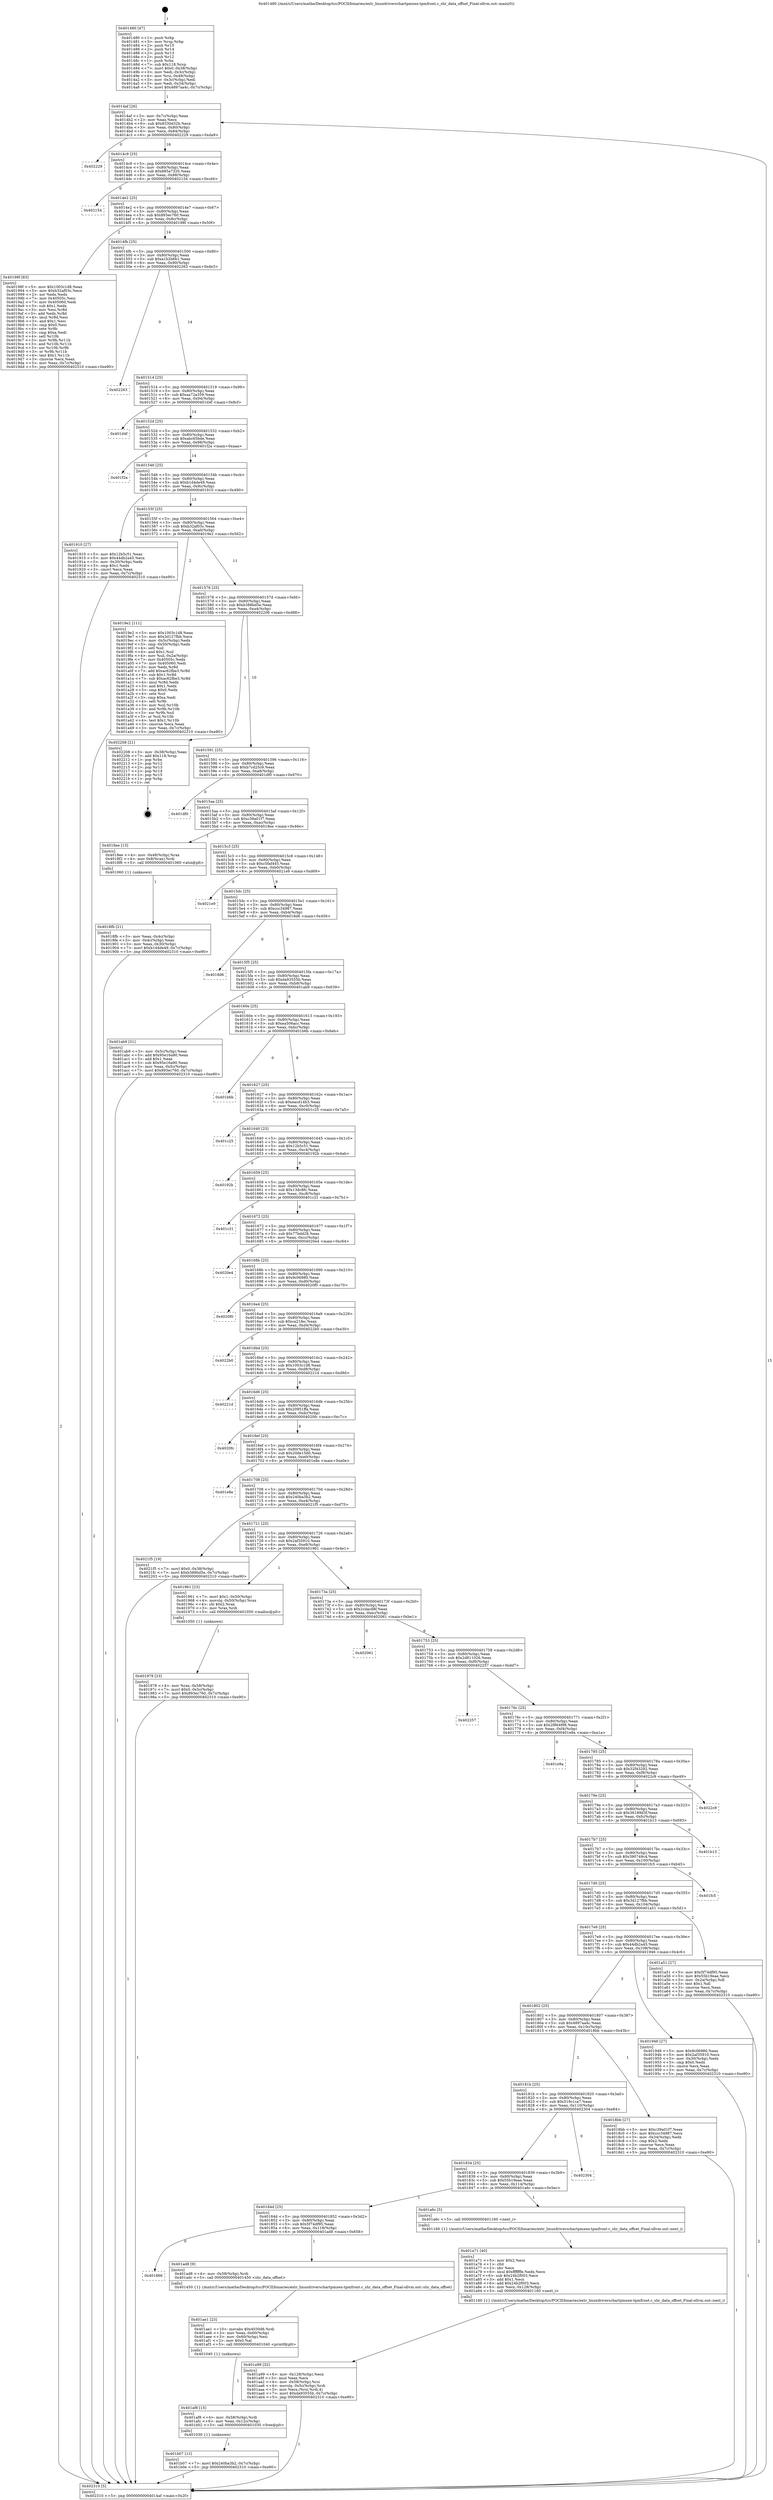 digraph "0x401480" {
  label = "0x401480 (/mnt/c/Users/mathe/Desktop/tcc/POCII/binaries/extr_linuxdriverschartpmxen-tpmfront.c_shr_data_offset_Final-ollvm.out::main(0))"
  labelloc = "t"
  node[shape=record]

  Entry [label="",width=0.3,height=0.3,shape=circle,fillcolor=black,style=filled]
  "0x4014af" [label="{
     0x4014af [26]\l
     | [instrs]\l
     &nbsp;&nbsp;0x4014af \<+3\>: mov -0x7c(%rbp),%eax\l
     &nbsp;&nbsp;0x4014b2 \<+2\>: mov %eax,%ecx\l
     &nbsp;&nbsp;0x4014b4 \<+6\>: sub $0x8330d32b,%ecx\l
     &nbsp;&nbsp;0x4014ba \<+3\>: mov %eax,-0x80(%rbp)\l
     &nbsp;&nbsp;0x4014bd \<+6\>: mov %ecx,-0x84(%rbp)\l
     &nbsp;&nbsp;0x4014c3 \<+6\>: je 0000000000402229 \<main+0xda9\>\l
  }"]
  "0x402229" [label="{
     0x402229\l
  }", style=dashed]
  "0x4014c9" [label="{
     0x4014c9 [25]\l
     | [instrs]\l
     &nbsp;&nbsp;0x4014c9 \<+5\>: jmp 00000000004014ce \<main+0x4e\>\l
     &nbsp;&nbsp;0x4014ce \<+3\>: mov -0x80(%rbp),%eax\l
     &nbsp;&nbsp;0x4014d1 \<+5\>: sub $0x885a7320,%eax\l
     &nbsp;&nbsp;0x4014d6 \<+6\>: mov %eax,-0x88(%rbp)\l
     &nbsp;&nbsp;0x4014dc \<+6\>: je 0000000000402154 \<main+0xcd4\>\l
  }"]
  Exit [label="",width=0.3,height=0.3,shape=circle,fillcolor=black,style=filled,peripheries=2]
  "0x402154" [label="{
     0x402154\l
  }", style=dashed]
  "0x4014e2" [label="{
     0x4014e2 [25]\l
     | [instrs]\l
     &nbsp;&nbsp;0x4014e2 \<+5\>: jmp 00000000004014e7 \<main+0x67\>\l
     &nbsp;&nbsp;0x4014e7 \<+3\>: mov -0x80(%rbp),%eax\l
     &nbsp;&nbsp;0x4014ea \<+5\>: sub $0x893ec760,%eax\l
     &nbsp;&nbsp;0x4014ef \<+6\>: mov %eax,-0x8c(%rbp)\l
     &nbsp;&nbsp;0x4014f5 \<+6\>: je 000000000040198f \<main+0x50f\>\l
  }"]
  "0x401b07" [label="{
     0x401b07 [12]\l
     | [instrs]\l
     &nbsp;&nbsp;0x401b07 \<+7\>: movl $0x240ba3b2,-0x7c(%rbp)\l
     &nbsp;&nbsp;0x401b0e \<+5\>: jmp 0000000000402310 \<main+0xe90\>\l
  }"]
  "0x40198f" [label="{
     0x40198f [83]\l
     | [instrs]\l
     &nbsp;&nbsp;0x40198f \<+5\>: mov $0x1003c1d8,%eax\l
     &nbsp;&nbsp;0x401994 \<+5\>: mov $0xb32af03c,%ecx\l
     &nbsp;&nbsp;0x401999 \<+2\>: xor %edx,%edx\l
     &nbsp;&nbsp;0x40199b \<+7\>: mov 0x40505c,%esi\l
     &nbsp;&nbsp;0x4019a2 \<+7\>: mov 0x405060,%edi\l
     &nbsp;&nbsp;0x4019a9 \<+3\>: sub $0x1,%edx\l
     &nbsp;&nbsp;0x4019ac \<+3\>: mov %esi,%r8d\l
     &nbsp;&nbsp;0x4019af \<+3\>: add %edx,%r8d\l
     &nbsp;&nbsp;0x4019b2 \<+4\>: imul %r8d,%esi\l
     &nbsp;&nbsp;0x4019b6 \<+3\>: and $0x1,%esi\l
     &nbsp;&nbsp;0x4019b9 \<+3\>: cmp $0x0,%esi\l
     &nbsp;&nbsp;0x4019bc \<+4\>: sete %r9b\l
     &nbsp;&nbsp;0x4019c0 \<+3\>: cmp $0xa,%edi\l
     &nbsp;&nbsp;0x4019c3 \<+4\>: setl %r10b\l
     &nbsp;&nbsp;0x4019c7 \<+3\>: mov %r9b,%r11b\l
     &nbsp;&nbsp;0x4019ca \<+3\>: and %r10b,%r11b\l
     &nbsp;&nbsp;0x4019cd \<+3\>: xor %r10b,%r9b\l
     &nbsp;&nbsp;0x4019d0 \<+3\>: or %r9b,%r11b\l
     &nbsp;&nbsp;0x4019d3 \<+4\>: test $0x1,%r11b\l
     &nbsp;&nbsp;0x4019d7 \<+3\>: cmovne %ecx,%eax\l
     &nbsp;&nbsp;0x4019da \<+3\>: mov %eax,-0x7c(%rbp)\l
     &nbsp;&nbsp;0x4019dd \<+5\>: jmp 0000000000402310 \<main+0xe90\>\l
  }"]
  "0x4014fb" [label="{
     0x4014fb [25]\l
     | [instrs]\l
     &nbsp;&nbsp;0x4014fb \<+5\>: jmp 0000000000401500 \<main+0x80\>\l
     &nbsp;&nbsp;0x401500 \<+3\>: mov -0x80(%rbp),%eax\l
     &nbsp;&nbsp;0x401503 \<+5\>: sub $0xa1b2b6b1,%eax\l
     &nbsp;&nbsp;0x401508 \<+6\>: mov %eax,-0x90(%rbp)\l
     &nbsp;&nbsp;0x40150e \<+6\>: je 0000000000402263 \<main+0xde3\>\l
  }"]
  "0x401af8" [label="{
     0x401af8 [15]\l
     | [instrs]\l
     &nbsp;&nbsp;0x401af8 \<+4\>: mov -0x58(%rbp),%rdi\l
     &nbsp;&nbsp;0x401afc \<+6\>: mov %eax,-0x12c(%rbp)\l
     &nbsp;&nbsp;0x401b02 \<+5\>: call 0000000000401030 \<free@plt\>\l
     | [calls]\l
     &nbsp;&nbsp;0x401030 \{1\} (unknown)\l
  }"]
  "0x402263" [label="{
     0x402263\l
  }", style=dashed]
  "0x401514" [label="{
     0x401514 [25]\l
     | [instrs]\l
     &nbsp;&nbsp;0x401514 \<+5\>: jmp 0000000000401519 \<main+0x99\>\l
     &nbsp;&nbsp;0x401519 \<+3\>: mov -0x80(%rbp),%eax\l
     &nbsp;&nbsp;0x40151c \<+5\>: sub $0xaa72a359,%eax\l
     &nbsp;&nbsp;0x401521 \<+6\>: mov %eax,-0x94(%rbp)\l
     &nbsp;&nbsp;0x401527 \<+6\>: je 0000000000401d4f \<main+0x8cf\>\l
  }"]
  "0x401ae1" [label="{
     0x401ae1 [23]\l
     | [instrs]\l
     &nbsp;&nbsp;0x401ae1 \<+10\>: movabs $0x4030d6,%rdi\l
     &nbsp;&nbsp;0x401aeb \<+3\>: mov %eax,-0x60(%rbp)\l
     &nbsp;&nbsp;0x401aee \<+3\>: mov -0x60(%rbp),%esi\l
     &nbsp;&nbsp;0x401af1 \<+2\>: mov $0x0,%al\l
     &nbsp;&nbsp;0x401af3 \<+5\>: call 0000000000401040 \<printf@plt\>\l
     | [calls]\l
     &nbsp;&nbsp;0x401040 \{1\} (unknown)\l
  }"]
  "0x401d4f" [label="{
     0x401d4f\l
  }", style=dashed]
  "0x40152d" [label="{
     0x40152d [25]\l
     | [instrs]\l
     &nbsp;&nbsp;0x40152d \<+5\>: jmp 0000000000401532 \<main+0xb2\>\l
     &nbsp;&nbsp;0x401532 \<+3\>: mov -0x80(%rbp),%eax\l
     &nbsp;&nbsp;0x401535 \<+5\>: sub $0xabc65bde,%eax\l
     &nbsp;&nbsp;0x40153a \<+6\>: mov %eax,-0x98(%rbp)\l
     &nbsp;&nbsp;0x401540 \<+6\>: je 0000000000401f2a \<main+0xaaa\>\l
  }"]
  "0x401866" [label="{
     0x401866\l
  }", style=dashed]
  "0x401f2a" [label="{
     0x401f2a\l
  }", style=dashed]
  "0x401546" [label="{
     0x401546 [25]\l
     | [instrs]\l
     &nbsp;&nbsp;0x401546 \<+5\>: jmp 000000000040154b \<main+0xcb\>\l
     &nbsp;&nbsp;0x40154b \<+3\>: mov -0x80(%rbp),%eax\l
     &nbsp;&nbsp;0x40154e \<+5\>: sub $0xb1d4de49,%eax\l
     &nbsp;&nbsp;0x401553 \<+6\>: mov %eax,-0x9c(%rbp)\l
     &nbsp;&nbsp;0x401559 \<+6\>: je 0000000000401910 \<main+0x490\>\l
  }"]
  "0x401ad8" [label="{
     0x401ad8 [9]\l
     | [instrs]\l
     &nbsp;&nbsp;0x401ad8 \<+4\>: mov -0x58(%rbp),%rdi\l
     &nbsp;&nbsp;0x401adc \<+5\>: call 0000000000401450 \<shr_data_offset\>\l
     | [calls]\l
     &nbsp;&nbsp;0x401450 \{1\} (/mnt/c/Users/mathe/Desktop/tcc/POCII/binaries/extr_linuxdriverschartpmxen-tpmfront.c_shr_data_offset_Final-ollvm.out::shr_data_offset)\l
  }"]
  "0x401910" [label="{
     0x401910 [27]\l
     | [instrs]\l
     &nbsp;&nbsp;0x401910 \<+5\>: mov $0x12b5c51,%eax\l
     &nbsp;&nbsp;0x401915 \<+5\>: mov $0x44db2a45,%ecx\l
     &nbsp;&nbsp;0x40191a \<+3\>: mov -0x30(%rbp),%edx\l
     &nbsp;&nbsp;0x40191d \<+3\>: cmp $0x1,%edx\l
     &nbsp;&nbsp;0x401920 \<+3\>: cmovl %ecx,%eax\l
     &nbsp;&nbsp;0x401923 \<+3\>: mov %eax,-0x7c(%rbp)\l
     &nbsp;&nbsp;0x401926 \<+5\>: jmp 0000000000402310 \<main+0xe90\>\l
  }"]
  "0x40155f" [label="{
     0x40155f [25]\l
     | [instrs]\l
     &nbsp;&nbsp;0x40155f \<+5\>: jmp 0000000000401564 \<main+0xe4\>\l
     &nbsp;&nbsp;0x401564 \<+3\>: mov -0x80(%rbp),%eax\l
     &nbsp;&nbsp;0x401567 \<+5\>: sub $0xb32af03c,%eax\l
     &nbsp;&nbsp;0x40156c \<+6\>: mov %eax,-0xa0(%rbp)\l
     &nbsp;&nbsp;0x401572 \<+6\>: je 00000000004019e2 \<main+0x562\>\l
  }"]
  "0x401a99" [label="{
     0x401a99 [32]\l
     | [instrs]\l
     &nbsp;&nbsp;0x401a99 \<+6\>: mov -0x128(%rbp),%ecx\l
     &nbsp;&nbsp;0x401a9f \<+3\>: imul %eax,%ecx\l
     &nbsp;&nbsp;0x401aa2 \<+4\>: mov -0x58(%rbp),%rsi\l
     &nbsp;&nbsp;0x401aa6 \<+4\>: movslq -0x5c(%rbp),%rdi\l
     &nbsp;&nbsp;0x401aaa \<+3\>: mov %ecx,(%rsi,%rdi,4)\l
     &nbsp;&nbsp;0x401aad \<+7\>: movl $0xda93555b,-0x7c(%rbp)\l
     &nbsp;&nbsp;0x401ab4 \<+5\>: jmp 0000000000402310 \<main+0xe90\>\l
  }"]
  "0x4019e2" [label="{
     0x4019e2 [111]\l
     | [instrs]\l
     &nbsp;&nbsp;0x4019e2 \<+5\>: mov $0x1003c1d8,%eax\l
     &nbsp;&nbsp;0x4019e7 \<+5\>: mov $0x3d127fbb,%ecx\l
     &nbsp;&nbsp;0x4019ec \<+3\>: mov -0x5c(%rbp),%edx\l
     &nbsp;&nbsp;0x4019ef \<+3\>: cmp -0x50(%rbp),%edx\l
     &nbsp;&nbsp;0x4019f2 \<+4\>: setl %sil\l
     &nbsp;&nbsp;0x4019f6 \<+4\>: and $0x1,%sil\l
     &nbsp;&nbsp;0x4019fa \<+4\>: mov %sil,-0x2a(%rbp)\l
     &nbsp;&nbsp;0x4019fe \<+7\>: mov 0x40505c,%edx\l
     &nbsp;&nbsp;0x401a05 \<+7\>: mov 0x405060,%edi\l
     &nbsp;&nbsp;0x401a0c \<+3\>: mov %edx,%r8d\l
     &nbsp;&nbsp;0x401a0f \<+7\>: add $0xac62fbe3,%r8d\l
     &nbsp;&nbsp;0x401a16 \<+4\>: sub $0x1,%r8d\l
     &nbsp;&nbsp;0x401a1a \<+7\>: sub $0xac62fbe3,%r8d\l
     &nbsp;&nbsp;0x401a21 \<+4\>: imul %r8d,%edx\l
     &nbsp;&nbsp;0x401a25 \<+3\>: and $0x1,%edx\l
     &nbsp;&nbsp;0x401a28 \<+3\>: cmp $0x0,%edx\l
     &nbsp;&nbsp;0x401a2b \<+4\>: sete %sil\l
     &nbsp;&nbsp;0x401a2f \<+3\>: cmp $0xa,%edi\l
     &nbsp;&nbsp;0x401a32 \<+4\>: setl %r9b\l
     &nbsp;&nbsp;0x401a36 \<+3\>: mov %sil,%r10b\l
     &nbsp;&nbsp;0x401a39 \<+3\>: and %r9b,%r10b\l
     &nbsp;&nbsp;0x401a3c \<+3\>: xor %r9b,%sil\l
     &nbsp;&nbsp;0x401a3f \<+3\>: or %sil,%r10b\l
     &nbsp;&nbsp;0x401a42 \<+4\>: test $0x1,%r10b\l
     &nbsp;&nbsp;0x401a46 \<+3\>: cmovne %ecx,%eax\l
     &nbsp;&nbsp;0x401a49 \<+3\>: mov %eax,-0x7c(%rbp)\l
     &nbsp;&nbsp;0x401a4c \<+5\>: jmp 0000000000402310 \<main+0xe90\>\l
  }"]
  "0x401578" [label="{
     0x401578 [25]\l
     | [instrs]\l
     &nbsp;&nbsp;0x401578 \<+5\>: jmp 000000000040157d \<main+0xfd\>\l
     &nbsp;&nbsp;0x40157d \<+3\>: mov -0x80(%rbp),%eax\l
     &nbsp;&nbsp;0x401580 \<+5\>: sub $0xb388bd5e,%eax\l
     &nbsp;&nbsp;0x401585 \<+6\>: mov %eax,-0xa4(%rbp)\l
     &nbsp;&nbsp;0x40158b \<+6\>: je 0000000000402208 \<main+0xd88\>\l
  }"]
  "0x401a71" [label="{
     0x401a71 [40]\l
     | [instrs]\l
     &nbsp;&nbsp;0x401a71 \<+5\>: mov $0x2,%ecx\l
     &nbsp;&nbsp;0x401a76 \<+1\>: cltd\l
     &nbsp;&nbsp;0x401a77 \<+2\>: idiv %ecx\l
     &nbsp;&nbsp;0x401a79 \<+6\>: imul $0xfffffffe,%edx,%ecx\l
     &nbsp;&nbsp;0x401a7f \<+6\>: sub $0x24b2f003,%ecx\l
     &nbsp;&nbsp;0x401a85 \<+3\>: add $0x1,%ecx\l
     &nbsp;&nbsp;0x401a88 \<+6\>: add $0x24b2f003,%ecx\l
     &nbsp;&nbsp;0x401a8e \<+6\>: mov %ecx,-0x128(%rbp)\l
     &nbsp;&nbsp;0x401a94 \<+5\>: call 0000000000401160 \<next_i\>\l
     | [calls]\l
     &nbsp;&nbsp;0x401160 \{1\} (/mnt/c/Users/mathe/Desktop/tcc/POCII/binaries/extr_linuxdriverschartpmxen-tpmfront.c_shr_data_offset_Final-ollvm.out::next_i)\l
  }"]
  "0x402208" [label="{
     0x402208 [21]\l
     | [instrs]\l
     &nbsp;&nbsp;0x402208 \<+3\>: mov -0x38(%rbp),%eax\l
     &nbsp;&nbsp;0x40220b \<+7\>: add $0x118,%rsp\l
     &nbsp;&nbsp;0x402212 \<+1\>: pop %rbx\l
     &nbsp;&nbsp;0x402213 \<+2\>: pop %r12\l
     &nbsp;&nbsp;0x402215 \<+2\>: pop %r13\l
     &nbsp;&nbsp;0x402217 \<+2\>: pop %r14\l
     &nbsp;&nbsp;0x402219 \<+2\>: pop %r15\l
     &nbsp;&nbsp;0x40221b \<+1\>: pop %rbp\l
     &nbsp;&nbsp;0x40221c \<+1\>: ret\l
  }"]
  "0x401591" [label="{
     0x401591 [25]\l
     | [instrs]\l
     &nbsp;&nbsp;0x401591 \<+5\>: jmp 0000000000401596 \<main+0x116\>\l
     &nbsp;&nbsp;0x401596 \<+3\>: mov -0x80(%rbp),%eax\l
     &nbsp;&nbsp;0x401599 \<+5\>: sub $0xb7cd25c9,%eax\l
     &nbsp;&nbsp;0x40159e \<+6\>: mov %eax,-0xa8(%rbp)\l
     &nbsp;&nbsp;0x4015a4 \<+6\>: je 0000000000401df0 \<main+0x970\>\l
  }"]
  "0x40184d" [label="{
     0x40184d [25]\l
     | [instrs]\l
     &nbsp;&nbsp;0x40184d \<+5\>: jmp 0000000000401852 \<main+0x3d2\>\l
     &nbsp;&nbsp;0x401852 \<+3\>: mov -0x80(%rbp),%eax\l
     &nbsp;&nbsp;0x401855 \<+5\>: sub $0x5f74df95,%eax\l
     &nbsp;&nbsp;0x40185a \<+6\>: mov %eax,-0x118(%rbp)\l
     &nbsp;&nbsp;0x401860 \<+6\>: je 0000000000401ad8 \<main+0x658\>\l
  }"]
  "0x401df0" [label="{
     0x401df0\l
  }", style=dashed]
  "0x4015aa" [label="{
     0x4015aa [25]\l
     | [instrs]\l
     &nbsp;&nbsp;0x4015aa \<+5\>: jmp 00000000004015af \<main+0x12f\>\l
     &nbsp;&nbsp;0x4015af \<+3\>: mov -0x80(%rbp),%eax\l
     &nbsp;&nbsp;0x4015b2 \<+5\>: sub $0xc39a01f7,%eax\l
     &nbsp;&nbsp;0x4015b7 \<+6\>: mov %eax,-0xac(%rbp)\l
     &nbsp;&nbsp;0x4015bd \<+6\>: je 00000000004018ee \<main+0x46e\>\l
  }"]
  "0x401a6c" [label="{
     0x401a6c [5]\l
     | [instrs]\l
     &nbsp;&nbsp;0x401a6c \<+5\>: call 0000000000401160 \<next_i\>\l
     | [calls]\l
     &nbsp;&nbsp;0x401160 \{1\} (/mnt/c/Users/mathe/Desktop/tcc/POCII/binaries/extr_linuxdriverschartpmxen-tpmfront.c_shr_data_offset_Final-ollvm.out::next_i)\l
  }"]
  "0x4018ee" [label="{
     0x4018ee [13]\l
     | [instrs]\l
     &nbsp;&nbsp;0x4018ee \<+4\>: mov -0x48(%rbp),%rax\l
     &nbsp;&nbsp;0x4018f2 \<+4\>: mov 0x8(%rax),%rdi\l
     &nbsp;&nbsp;0x4018f6 \<+5\>: call 0000000000401060 \<atoi@plt\>\l
     | [calls]\l
     &nbsp;&nbsp;0x401060 \{1\} (unknown)\l
  }"]
  "0x4015c3" [label="{
     0x4015c3 [25]\l
     | [instrs]\l
     &nbsp;&nbsp;0x4015c3 \<+5\>: jmp 00000000004015c8 \<main+0x148\>\l
     &nbsp;&nbsp;0x4015c8 \<+3\>: mov -0x80(%rbp),%eax\l
     &nbsp;&nbsp;0x4015cb \<+5\>: sub $0xc5faf445,%eax\l
     &nbsp;&nbsp;0x4015d0 \<+6\>: mov %eax,-0xb0(%rbp)\l
     &nbsp;&nbsp;0x4015d6 \<+6\>: je 00000000004021e9 \<main+0xd69\>\l
  }"]
  "0x401834" [label="{
     0x401834 [25]\l
     | [instrs]\l
     &nbsp;&nbsp;0x401834 \<+5\>: jmp 0000000000401839 \<main+0x3b9\>\l
     &nbsp;&nbsp;0x401839 \<+3\>: mov -0x80(%rbp),%eax\l
     &nbsp;&nbsp;0x40183c \<+5\>: sub $0x55b19eae,%eax\l
     &nbsp;&nbsp;0x401841 \<+6\>: mov %eax,-0x114(%rbp)\l
     &nbsp;&nbsp;0x401847 \<+6\>: je 0000000000401a6c \<main+0x5ec\>\l
  }"]
  "0x4021e9" [label="{
     0x4021e9\l
  }", style=dashed]
  "0x4015dc" [label="{
     0x4015dc [25]\l
     | [instrs]\l
     &nbsp;&nbsp;0x4015dc \<+5\>: jmp 00000000004015e1 \<main+0x161\>\l
     &nbsp;&nbsp;0x4015e1 \<+3\>: mov -0x80(%rbp),%eax\l
     &nbsp;&nbsp;0x4015e4 \<+5\>: sub $0xccc34987,%eax\l
     &nbsp;&nbsp;0x4015e9 \<+6\>: mov %eax,-0xb4(%rbp)\l
     &nbsp;&nbsp;0x4015ef \<+6\>: je 00000000004018d6 \<main+0x456\>\l
  }"]
  "0x402304" [label="{
     0x402304\l
  }", style=dashed]
  "0x4018d6" [label="{
     0x4018d6\l
  }", style=dashed]
  "0x4015f5" [label="{
     0x4015f5 [25]\l
     | [instrs]\l
     &nbsp;&nbsp;0x4015f5 \<+5\>: jmp 00000000004015fa \<main+0x17a\>\l
     &nbsp;&nbsp;0x4015fa \<+3\>: mov -0x80(%rbp),%eax\l
     &nbsp;&nbsp;0x4015fd \<+5\>: sub $0xda93555b,%eax\l
     &nbsp;&nbsp;0x401602 \<+6\>: mov %eax,-0xb8(%rbp)\l
     &nbsp;&nbsp;0x401608 \<+6\>: je 0000000000401ab9 \<main+0x639\>\l
  }"]
  "0x401978" [label="{
     0x401978 [23]\l
     | [instrs]\l
     &nbsp;&nbsp;0x401978 \<+4\>: mov %rax,-0x58(%rbp)\l
     &nbsp;&nbsp;0x40197c \<+7\>: movl $0x0,-0x5c(%rbp)\l
     &nbsp;&nbsp;0x401983 \<+7\>: movl $0x893ec760,-0x7c(%rbp)\l
     &nbsp;&nbsp;0x40198a \<+5\>: jmp 0000000000402310 \<main+0xe90\>\l
  }"]
  "0x401ab9" [label="{
     0x401ab9 [31]\l
     | [instrs]\l
     &nbsp;&nbsp;0x401ab9 \<+3\>: mov -0x5c(%rbp),%eax\l
     &nbsp;&nbsp;0x401abc \<+5\>: add $0x95e16a90,%eax\l
     &nbsp;&nbsp;0x401ac1 \<+3\>: add $0x1,%eax\l
     &nbsp;&nbsp;0x401ac4 \<+5\>: sub $0x95e16a90,%eax\l
     &nbsp;&nbsp;0x401ac9 \<+3\>: mov %eax,-0x5c(%rbp)\l
     &nbsp;&nbsp;0x401acc \<+7\>: movl $0x893ec760,-0x7c(%rbp)\l
     &nbsp;&nbsp;0x401ad3 \<+5\>: jmp 0000000000402310 \<main+0xe90\>\l
  }"]
  "0x40160e" [label="{
     0x40160e [25]\l
     | [instrs]\l
     &nbsp;&nbsp;0x40160e \<+5\>: jmp 0000000000401613 \<main+0x193\>\l
     &nbsp;&nbsp;0x401613 \<+3\>: mov -0x80(%rbp),%eax\l
     &nbsp;&nbsp;0x401616 \<+5\>: sub $0xea506acc,%eax\l
     &nbsp;&nbsp;0x40161b \<+6\>: mov %eax,-0xbc(%rbp)\l
     &nbsp;&nbsp;0x401621 \<+6\>: je 0000000000401b6b \<main+0x6eb\>\l
  }"]
  "0x4018fb" [label="{
     0x4018fb [21]\l
     | [instrs]\l
     &nbsp;&nbsp;0x4018fb \<+3\>: mov %eax,-0x4c(%rbp)\l
     &nbsp;&nbsp;0x4018fe \<+3\>: mov -0x4c(%rbp),%eax\l
     &nbsp;&nbsp;0x401901 \<+3\>: mov %eax,-0x30(%rbp)\l
     &nbsp;&nbsp;0x401904 \<+7\>: movl $0xb1d4de49,-0x7c(%rbp)\l
     &nbsp;&nbsp;0x40190b \<+5\>: jmp 0000000000402310 \<main+0xe90\>\l
  }"]
  "0x401b6b" [label="{
     0x401b6b\l
  }", style=dashed]
  "0x401627" [label="{
     0x401627 [25]\l
     | [instrs]\l
     &nbsp;&nbsp;0x401627 \<+5\>: jmp 000000000040162c \<main+0x1ac\>\l
     &nbsp;&nbsp;0x40162c \<+3\>: mov -0x80(%rbp),%eax\l
     &nbsp;&nbsp;0x40162f \<+5\>: sub $0xeacd14b3,%eax\l
     &nbsp;&nbsp;0x401634 \<+6\>: mov %eax,-0xc0(%rbp)\l
     &nbsp;&nbsp;0x40163a \<+6\>: je 0000000000401c25 \<main+0x7a5\>\l
  }"]
  "0x401480" [label="{
     0x401480 [47]\l
     | [instrs]\l
     &nbsp;&nbsp;0x401480 \<+1\>: push %rbp\l
     &nbsp;&nbsp;0x401481 \<+3\>: mov %rsp,%rbp\l
     &nbsp;&nbsp;0x401484 \<+2\>: push %r15\l
     &nbsp;&nbsp;0x401486 \<+2\>: push %r14\l
     &nbsp;&nbsp;0x401488 \<+2\>: push %r13\l
     &nbsp;&nbsp;0x40148a \<+2\>: push %r12\l
     &nbsp;&nbsp;0x40148c \<+1\>: push %rbx\l
     &nbsp;&nbsp;0x40148d \<+7\>: sub $0x118,%rsp\l
     &nbsp;&nbsp;0x401494 \<+7\>: movl $0x0,-0x38(%rbp)\l
     &nbsp;&nbsp;0x40149b \<+3\>: mov %edi,-0x3c(%rbp)\l
     &nbsp;&nbsp;0x40149e \<+4\>: mov %rsi,-0x48(%rbp)\l
     &nbsp;&nbsp;0x4014a2 \<+3\>: mov -0x3c(%rbp),%edi\l
     &nbsp;&nbsp;0x4014a5 \<+3\>: mov %edi,-0x34(%rbp)\l
     &nbsp;&nbsp;0x4014a8 \<+7\>: movl $0x4897aa4c,-0x7c(%rbp)\l
  }"]
  "0x401c25" [label="{
     0x401c25\l
  }", style=dashed]
  "0x401640" [label="{
     0x401640 [25]\l
     | [instrs]\l
     &nbsp;&nbsp;0x401640 \<+5\>: jmp 0000000000401645 \<main+0x1c5\>\l
     &nbsp;&nbsp;0x401645 \<+3\>: mov -0x80(%rbp),%eax\l
     &nbsp;&nbsp;0x401648 \<+5\>: sub $0x12b5c51,%eax\l
     &nbsp;&nbsp;0x40164d \<+6\>: mov %eax,-0xc4(%rbp)\l
     &nbsp;&nbsp;0x401653 \<+6\>: je 000000000040192b \<main+0x4ab\>\l
  }"]
  "0x402310" [label="{
     0x402310 [5]\l
     | [instrs]\l
     &nbsp;&nbsp;0x402310 \<+5\>: jmp 00000000004014af \<main+0x2f\>\l
  }"]
  "0x40192b" [label="{
     0x40192b\l
  }", style=dashed]
  "0x401659" [label="{
     0x401659 [25]\l
     | [instrs]\l
     &nbsp;&nbsp;0x401659 \<+5\>: jmp 000000000040165e \<main+0x1de\>\l
     &nbsp;&nbsp;0x40165e \<+3\>: mov -0x80(%rbp),%eax\l
     &nbsp;&nbsp;0x401661 \<+5\>: sub $0x13dc8fc,%eax\l
     &nbsp;&nbsp;0x401666 \<+6\>: mov %eax,-0xc8(%rbp)\l
     &nbsp;&nbsp;0x40166c \<+6\>: je 0000000000401c31 \<main+0x7b1\>\l
  }"]
  "0x40181b" [label="{
     0x40181b [25]\l
     | [instrs]\l
     &nbsp;&nbsp;0x40181b \<+5\>: jmp 0000000000401820 \<main+0x3a0\>\l
     &nbsp;&nbsp;0x401820 \<+3\>: mov -0x80(%rbp),%eax\l
     &nbsp;&nbsp;0x401823 \<+5\>: sub $0x519c1ca7,%eax\l
     &nbsp;&nbsp;0x401828 \<+6\>: mov %eax,-0x110(%rbp)\l
     &nbsp;&nbsp;0x40182e \<+6\>: je 0000000000402304 \<main+0xe84\>\l
  }"]
  "0x401c31" [label="{
     0x401c31\l
  }", style=dashed]
  "0x401672" [label="{
     0x401672 [25]\l
     | [instrs]\l
     &nbsp;&nbsp;0x401672 \<+5\>: jmp 0000000000401677 \<main+0x1f7\>\l
     &nbsp;&nbsp;0x401677 \<+3\>: mov -0x80(%rbp),%eax\l
     &nbsp;&nbsp;0x40167a \<+5\>: sub $0x77bdd28,%eax\l
     &nbsp;&nbsp;0x40167f \<+6\>: mov %eax,-0xcc(%rbp)\l
     &nbsp;&nbsp;0x401685 \<+6\>: je 00000000004020e4 \<main+0xc64\>\l
  }"]
  "0x4018bb" [label="{
     0x4018bb [27]\l
     | [instrs]\l
     &nbsp;&nbsp;0x4018bb \<+5\>: mov $0xc39a01f7,%eax\l
     &nbsp;&nbsp;0x4018c0 \<+5\>: mov $0xccc34987,%ecx\l
     &nbsp;&nbsp;0x4018c5 \<+3\>: mov -0x34(%rbp),%edx\l
     &nbsp;&nbsp;0x4018c8 \<+3\>: cmp $0x2,%edx\l
     &nbsp;&nbsp;0x4018cb \<+3\>: cmovne %ecx,%eax\l
     &nbsp;&nbsp;0x4018ce \<+3\>: mov %eax,-0x7c(%rbp)\l
     &nbsp;&nbsp;0x4018d1 \<+5\>: jmp 0000000000402310 \<main+0xe90\>\l
  }"]
  "0x4020e4" [label="{
     0x4020e4\l
  }", style=dashed]
  "0x40168b" [label="{
     0x40168b [25]\l
     | [instrs]\l
     &nbsp;&nbsp;0x40168b \<+5\>: jmp 0000000000401690 \<main+0x210\>\l
     &nbsp;&nbsp;0x401690 \<+3\>: mov -0x80(%rbp),%eax\l
     &nbsp;&nbsp;0x401693 \<+5\>: sub $0x9c06980,%eax\l
     &nbsp;&nbsp;0x401698 \<+6\>: mov %eax,-0xd0(%rbp)\l
     &nbsp;&nbsp;0x40169e \<+6\>: je 00000000004020f0 \<main+0xc70\>\l
  }"]
  "0x401802" [label="{
     0x401802 [25]\l
     | [instrs]\l
     &nbsp;&nbsp;0x401802 \<+5\>: jmp 0000000000401807 \<main+0x387\>\l
     &nbsp;&nbsp;0x401807 \<+3\>: mov -0x80(%rbp),%eax\l
     &nbsp;&nbsp;0x40180a \<+5\>: sub $0x4897aa4c,%eax\l
     &nbsp;&nbsp;0x40180f \<+6\>: mov %eax,-0x10c(%rbp)\l
     &nbsp;&nbsp;0x401815 \<+6\>: je 00000000004018bb \<main+0x43b\>\l
  }"]
  "0x4020f0" [label="{
     0x4020f0\l
  }", style=dashed]
  "0x4016a4" [label="{
     0x4016a4 [25]\l
     | [instrs]\l
     &nbsp;&nbsp;0x4016a4 \<+5\>: jmp 00000000004016a9 \<main+0x229\>\l
     &nbsp;&nbsp;0x4016a9 \<+3\>: mov -0x80(%rbp),%eax\l
     &nbsp;&nbsp;0x4016ac \<+5\>: sub $0xca21fec,%eax\l
     &nbsp;&nbsp;0x4016b1 \<+6\>: mov %eax,-0xd4(%rbp)\l
     &nbsp;&nbsp;0x4016b7 \<+6\>: je 00000000004022b0 \<main+0xe30\>\l
  }"]
  "0x401946" [label="{
     0x401946 [27]\l
     | [instrs]\l
     &nbsp;&nbsp;0x401946 \<+5\>: mov $0x9c06980,%eax\l
     &nbsp;&nbsp;0x40194b \<+5\>: mov $0x2af35910,%ecx\l
     &nbsp;&nbsp;0x401950 \<+3\>: mov -0x30(%rbp),%edx\l
     &nbsp;&nbsp;0x401953 \<+3\>: cmp $0x0,%edx\l
     &nbsp;&nbsp;0x401956 \<+3\>: cmove %ecx,%eax\l
     &nbsp;&nbsp;0x401959 \<+3\>: mov %eax,-0x7c(%rbp)\l
     &nbsp;&nbsp;0x40195c \<+5\>: jmp 0000000000402310 \<main+0xe90\>\l
  }"]
  "0x4022b0" [label="{
     0x4022b0\l
  }", style=dashed]
  "0x4016bd" [label="{
     0x4016bd [25]\l
     | [instrs]\l
     &nbsp;&nbsp;0x4016bd \<+5\>: jmp 00000000004016c2 \<main+0x242\>\l
     &nbsp;&nbsp;0x4016c2 \<+3\>: mov -0x80(%rbp),%eax\l
     &nbsp;&nbsp;0x4016c5 \<+5\>: sub $0x1003c1d8,%eax\l
     &nbsp;&nbsp;0x4016ca \<+6\>: mov %eax,-0xd8(%rbp)\l
     &nbsp;&nbsp;0x4016d0 \<+6\>: je 000000000040221d \<main+0xd9d\>\l
  }"]
  "0x4017e9" [label="{
     0x4017e9 [25]\l
     | [instrs]\l
     &nbsp;&nbsp;0x4017e9 \<+5\>: jmp 00000000004017ee \<main+0x36e\>\l
     &nbsp;&nbsp;0x4017ee \<+3\>: mov -0x80(%rbp),%eax\l
     &nbsp;&nbsp;0x4017f1 \<+5\>: sub $0x44db2a45,%eax\l
     &nbsp;&nbsp;0x4017f6 \<+6\>: mov %eax,-0x108(%rbp)\l
     &nbsp;&nbsp;0x4017fc \<+6\>: je 0000000000401946 \<main+0x4c6\>\l
  }"]
  "0x40221d" [label="{
     0x40221d\l
  }", style=dashed]
  "0x4016d6" [label="{
     0x4016d6 [25]\l
     | [instrs]\l
     &nbsp;&nbsp;0x4016d6 \<+5\>: jmp 00000000004016db \<main+0x25b\>\l
     &nbsp;&nbsp;0x4016db \<+3\>: mov -0x80(%rbp),%eax\l
     &nbsp;&nbsp;0x4016de \<+5\>: sub $0x20951ffa,%eax\l
     &nbsp;&nbsp;0x4016e3 \<+6\>: mov %eax,-0xdc(%rbp)\l
     &nbsp;&nbsp;0x4016e9 \<+6\>: je 00000000004020fc \<main+0xc7c\>\l
  }"]
  "0x401a51" [label="{
     0x401a51 [27]\l
     | [instrs]\l
     &nbsp;&nbsp;0x401a51 \<+5\>: mov $0x5f74df95,%eax\l
     &nbsp;&nbsp;0x401a56 \<+5\>: mov $0x55b19eae,%ecx\l
     &nbsp;&nbsp;0x401a5b \<+3\>: mov -0x2a(%rbp),%dl\l
     &nbsp;&nbsp;0x401a5e \<+3\>: test $0x1,%dl\l
     &nbsp;&nbsp;0x401a61 \<+3\>: cmovne %ecx,%eax\l
     &nbsp;&nbsp;0x401a64 \<+3\>: mov %eax,-0x7c(%rbp)\l
     &nbsp;&nbsp;0x401a67 \<+5\>: jmp 0000000000402310 \<main+0xe90\>\l
  }"]
  "0x4020fc" [label="{
     0x4020fc\l
  }", style=dashed]
  "0x4016ef" [label="{
     0x4016ef [25]\l
     | [instrs]\l
     &nbsp;&nbsp;0x4016ef \<+5\>: jmp 00000000004016f4 \<main+0x274\>\l
     &nbsp;&nbsp;0x4016f4 \<+3\>: mov -0x80(%rbp),%eax\l
     &nbsp;&nbsp;0x4016f7 \<+5\>: sub $0x20de15d0,%eax\l
     &nbsp;&nbsp;0x4016fc \<+6\>: mov %eax,-0xe0(%rbp)\l
     &nbsp;&nbsp;0x401702 \<+6\>: je 0000000000401e8e \<main+0xa0e\>\l
  }"]
  "0x4017d0" [label="{
     0x4017d0 [25]\l
     | [instrs]\l
     &nbsp;&nbsp;0x4017d0 \<+5\>: jmp 00000000004017d5 \<main+0x355\>\l
     &nbsp;&nbsp;0x4017d5 \<+3\>: mov -0x80(%rbp),%eax\l
     &nbsp;&nbsp;0x4017d8 \<+5\>: sub $0x3d127fbb,%eax\l
     &nbsp;&nbsp;0x4017dd \<+6\>: mov %eax,-0x104(%rbp)\l
     &nbsp;&nbsp;0x4017e3 \<+6\>: je 0000000000401a51 \<main+0x5d1\>\l
  }"]
  "0x401e8e" [label="{
     0x401e8e\l
  }", style=dashed]
  "0x401708" [label="{
     0x401708 [25]\l
     | [instrs]\l
     &nbsp;&nbsp;0x401708 \<+5\>: jmp 000000000040170d \<main+0x28d\>\l
     &nbsp;&nbsp;0x40170d \<+3\>: mov -0x80(%rbp),%eax\l
     &nbsp;&nbsp;0x401710 \<+5\>: sub $0x240ba3b2,%eax\l
     &nbsp;&nbsp;0x401715 \<+6\>: mov %eax,-0xe4(%rbp)\l
     &nbsp;&nbsp;0x40171b \<+6\>: je 00000000004021f5 \<main+0xd75\>\l
  }"]
  "0x401fc5" [label="{
     0x401fc5\l
  }", style=dashed]
  "0x4021f5" [label="{
     0x4021f5 [19]\l
     | [instrs]\l
     &nbsp;&nbsp;0x4021f5 \<+7\>: movl $0x0,-0x38(%rbp)\l
     &nbsp;&nbsp;0x4021fc \<+7\>: movl $0xb388bd5e,-0x7c(%rbp)\l
     &nbsp;&nbsp;0x402203 \<+5\>: jmp 0000000000402310 \<main+0xe90\>\l
  }"]
  "0x401721" [label="{
     0x401721 [25]\l
     | [instrs]\l
     &nbsp;&nbsp;0x401721 \<+5\>: jmp 0000000000401726 \<main+0x2a6\>\l
     &nbsp;&nbsp;0x401726 \<+3\>: mov -0x80(%rbp),%eax\l
     &nbsp;&nbsp;0x401729 \<+5\>: sub $0x2af35910,%eax\l
     &nbsp;&nbsp;0x40172e \<+6\>: mov %eax,-0xe8(%rbp)\l
     &nbsp;&nbsp;0x401734 \<+6\>: je 0000000000401961 \<main+0x4e1\>\l
  }"]
  "0x4017b7" [label="{
     0x4017b7 [25]\l
     | [instrs]\l
     &nbsp;&nbsp;0x4017b7 \<+5\>: jmp 00000000004017bc \<main+0x33c\>\l
     &nbsp;&nbsp;0x4017bc \<+3\>: mov -0x80(%rbp),%eax\l
     &nbsp;&nbsp;0x4017bf \<+5\>: sub $0x390749c4,%eax\l
     &nbsp;&nbsp;0x4017c4 \<+6\>: mov %eax,-0x100(%rbp)\l
     &nbsp;&nbsp;0x4017ca \<+6\>: je 0000000000401fc5 \<main+0xb45\>\l
  }"]
  "0x401961" [label="{
     0x401961 [23]\l
     | [instrs]\l
     &nbsp;&nbsp;0x401961 \<+7\>: movl $0x1,-0x50(%rbp)\l
     &nbsp;&nbsp;0x401968 \<+4\>: movslq -0x50(%rbp),%rax\l
     &nbsp;&nbsp;0x40196c \<+4\>: shl $0x2,%rax\l
     &nbsp;&nbsp;0x401970 \<+3\>: mov %rax,%rdi\l
     &nbsp;&nbsp;0x401973 \<+5\>: call 0000000000401050 \<malloc@plt\>\l
     | [calls]\l
     &nbsp;&nbsp;0x401050 \{1\} (unknown)\l
  }"]
  "0x40173a" [label="{
     0x40173a [25]\l
     | [instrs]\l
     &nbsp;&nbsp;0x40173a \<+5\>: jmp 000000000040173f \<main+0x2bf\>\l
     &nbsp;&nbsp;0x40173f \<+3\>: mov -0x80(%rbp),%eax\l
     &nbsp;&nbsp;0x401742 \<+5\>: sub $0x2cdacd8f,%eax\l
     &nbsp;&nbsp;0x401747 \<+6\>: mov %eax,-0xec(%rbp)\l
     &nbsp;&nbsp;0x40174d \<+6\>: je 0000000000402061 \<main+0xbe1\>\l
  }"]
  "0x401b13" [label="{
     0x401b13\l
  }", style=dashed]
  "0x402061" [label="{
     0x402061\l
  }", style=dashed]
  "0x401753" [label="{
     0x401753 [25]\l
     | [instrs]\l
     &nbsp;&nbsp;0x401753 \<+5\>: jmp 0000000000401758 \<main+0x2d8\>\l
     &nbsp;&nbsp;0x401758 \<+3\>: mov -0x80(%rbp),%eax\l
     &nbsp;&nbsp;0x40175b \<+5\>: sub $0x2d811026,%eax\l
     &nbsp;&nbsp;0x401760 \<+6\>: mov %eax,-0xf0(%rbp)\l
     &nbsp;&nbsp;0x401766 \<+6\>: je 0000000000402257 \<main+0xdd7\>\l
  }"]
  "0x40179e" [label="{
     0x40179e [25]\l
     | [instrs]\l
     &nbsp;&nbsp;0x40179e \<+5\>: jmp 00000000004017a3 \<main+0x323\>\l
     &nbsp;&nbsp;0x4017a3 \<+3\>: mov -0x80(%rbp),%eax\l
     &nbsp;&nbsp;0x4017a6 \<+5\>: sub $0x36189d3f,%eax\l
     &nbsp;&nbsp;0x4017ab \<+6\>: mov %eax,-0xfc(%rbp)\l
     &nbsp;&nbsp;0x4017b1 \<+6\>: je 0000000000401b13 \<main+0x693\>\l
  }"]
  "0x402257" [label="{
     0x402257\l
  }", style=dashed]
  "0x40176c" [label="{
     0x40176c [25]\l
     | [instrs]\l
     &nbsp;&nbsp;0x40176c \<+5\>: jmp 0000000000401771 \<main+0x2f1\>\l
     &nbsp;&nbsp;0x401771 \<+3\>: mov -0x80(%rbp),%eax\l
     &nbsp;&nbsp;0x401774 \<+5\>: sub $0x2f864f98,%eax\l
     &nbsp;&nbsp;0x401779 \<+6\>: mov %eax,-0xf4(%rbp)\l
     &nbsp;&nbsp;0x40177f \<+6\>: je 0000000000401e9a \<main+0xa1a\>\l
  }"]
  "0x4022c9" [label="{
     0x4022c9\l
  }", style=dashed]
  "0x401e9a" [label="{
     0x401e9a\l
  }", style=dashed]
  "0x401785" [label="{
     0x401785 [25]\l
     | [instrs]\l
     &nbsp;&nbsp;0x401785 \<+5\>: jmp 000000000040178a \<main+0x30a\>\l
     &nbsp;&nbsp;0x40178a \<+3\>: mov -0x80(%rbp),%eax\l
     &nbsp;&nbsp;0x40178d \<+5\>: sub $0x32f43292,%eax\l
     &nbsp;&nbsp;0x401792 \<+6\>: mov %eax,-0xf8(%rbp)\l
     &nbsp;&nbsp;0x401798 \<+6\>: je 00000000004022c9 \<main+0xe49\>\l
  }"]
  Entry -> "0x401480" [label=" 1"]
  "0x4014af" -> "0x402229" [label=" 0"]
  "0x4014af" -> "0x4014c9" [label=" 16"]
  "0x402208" -> Exit [label=" 1"]
  "0x4014c9" -> "0x402154" [label=" 0"]
  "0x4014c9" -> "0x4014e2" [label=" 16"]
  "0x4021f5" -> "0x402310" [label=" 1"]
  "0x4014e2" -> "0x40198f" [label=" 2"]
  "0x4014e2" -> "0x4014fb" [label=" 14"]
  "0x401b07" -> "0x402310" [label=" 1"]
  "0x4014fb" -> "0x402263" [label=" 0"]
  "0x4014fb" -> "0x401514" [label=" 14"]
  "0x401af8" -> "0x401b07" [label=" 1"]
  "0x401514" -> "0x401d4f" [label=" 0"]
  "0x401514" -> "0x40152d" [label=" 14"]
  "0x401ae1" -> "0x401af8" [label=" 1"]
  "0x40152d" -> "0x401f2a" [label=" 0"]
  "0x40152d" -> "0x401546" [label=" 14"]
  "0x401ad8" -> "0x401ae1" [label=" 1"]
  "0x401546" -> "0x401910" [label=" 1"]
  "0x401546" -> "0x40155f" [label=" 13"]
  "0x40184d" -> "0x401866" [label=" 0"]
  "0x40155f" -> "0x4019e2" [label=" 2"]
  "0x40155f" -> "0x401578" [label=" 11"]
  "0x40184d" -> "0x401ad8" [label=" 1"]
  "0x401578" -> "0x402208" [label=" 1"]
  "0x401578" -> "0x401591" [label=" 10"]
  "0x401ab9" -> "0x402310" [label=" 1"]
  "0x401591" -> "0x401df0" [label=" 0"]
  "0x401591" -> "0x4015aa" [label=" 10"]
  "0x401a99" -> "0x402310" [label=" 1"]
  "0x4015aa" -> "0x4018ee" [label=" 1"]
  "0x4015aa" -> "0x4015c3" [label=" 9"]
  "0x401a71" -> "0x401a99" [label=" 1"]
  "0x4015c3" -> "0x4021e9" [label=" 0"]
  "0x4015c3" -> "0x4015dc" [label=" 9"]
  "0x401834" -> "0x40184d" [label=" 1"]
  "0x4015dc" -> "0x4018d6" [label=" 0"]
  "0x4015dc" -> "0x4015f5" [label=" 9"]
  "0x401834" -> "0x401a6c" [label=" 1"]
  "0x4015f5" -> "0x401ab9" [label=" 1"]
  "0x4015f5" -> "0x40160e" [label=" 8"]
  "0x40181b" -> "0x401834" [label=" 2"]
  "0x40160e" -> "0x401b6b" [label=" 0"]
  "0x40160e" -> "0x401627" [label=" 8"]
  "0x40181b" -> "0x402304" [label=" 0"]
  "0x401627" -> "0x401c25" [label=" 0"]
  "0x401627" -> "0x401640" [label=" 8"]
  "0x401a6c" -> "0x401a71" [label=" 1"]
  "0x401640" -> "0x40192b" [label=" 0"]
  "0x401640" -> "0x401659" [label=" 8"]
  "0x401a51" -> "0x402310" [label=" 2"]
  "0x401659" -> "0x401c31" [label=" 0"]
  "0x401659" -> "0x401672" [label=" 8"]
  "0x4019e2" -> "0x402310" [label=" 2"]
  "0x401672" -> "0x4020e4" [label=" 0"]
  "0x401672" -> "0x40168b" [label=" 8"]
  "0x40198f" -> "0x402310" [label=" 2"]
  "0x40168b" -> "0x4020f0" [label=" 0"]
  "0x40168b" -> "0x4016a4" [label=" 8"]
  "0x401961" -> "0x401978" [label=" 1"]
  "0x4016a4" -> "0x4022b0" [label=" 0"]
  "0x4016a4" -> "0x4016bd" [label=" 8"]
  "0x401946" -> "0x402310" [label=" 1"]
  "0x4016bd" -> "0x40221d" [label=" 0"]
  "0x4016bd" -> "0x4016d6" [label=" 8"]
  "0x4018fb" -> "0x402310" [label=" 1"]
  "0x4016d6" -> "0x4020fc" [label=" 0"]
  "0x4016d6" -> "0x4016ef" [label=" 8"]
  "0x4018ee" -> "0x4018fb" [label=" 1"]
  "0x4016ef" -> "0x401e8e" [label=" 0"]
  "0x4016ef" -> "0x401708" [label=" 8"]
  "0x401480" -> "0x4014af" [label=" 1"]
  "0x401708" -> "0x4021f5" [label=" 1"]
  "0x401708" -> "0x401721" [label=" 7"]
  "0x4018bb" -> "0x402310" [label=" 1"]
  "0x401721" -> "0x401961" [label=" 1"]
  "0x401721" -> "0x40173a" [label=" 6"]
  "0x401802" -> "0x4018bb" [label=" 1"]
  "0x40173a" -> "0x402061" [label=" 0"]
  "0x40173a" -> "0x401753" [label=" 6"]
  "0x401978" -> "0x402310" [label=" 1"]
  "0x401753" -> "0x402257" [label=" 0"]
  "0x401753" -> "0x40176c" [label=" 6"]
  "0x4017e9" -> "0x401946" [label=" 1"]
  "0x40176c" -> "0x401e9a" [label=" 0"]
  "0x40176c" -> "0x401785" [label=" 6"]
  "0x401910" -> "0x402310" [label=" 1"]
  "0x401785" -> "0x4022c9" [label=" 0"]
  "0x401785" -> "0x40179e" [label=" 6"]
  "0x4017e9" -> "0x401802" [label=" 3"]
  "0x40179e" -> "0x401b13" [label=" 0"]
  "0x40179e" -> "0x4017b7" [label=" 6"]
  "0x401802" -> "0x40181b" [label=" 2"]
  "0x4017b7" -> "0x401fc5" [label=" 0"]
  "0x4017b7" -> "0x4017d0" [label=" 6"]
  "0x402310" -> "0x4014af" [label=" 15"]
  "0x4017d0" -> "0x401a51" [label=" 2"]
  "0x4017d0" -> "0x4017e9" [label=" 4"]
}
